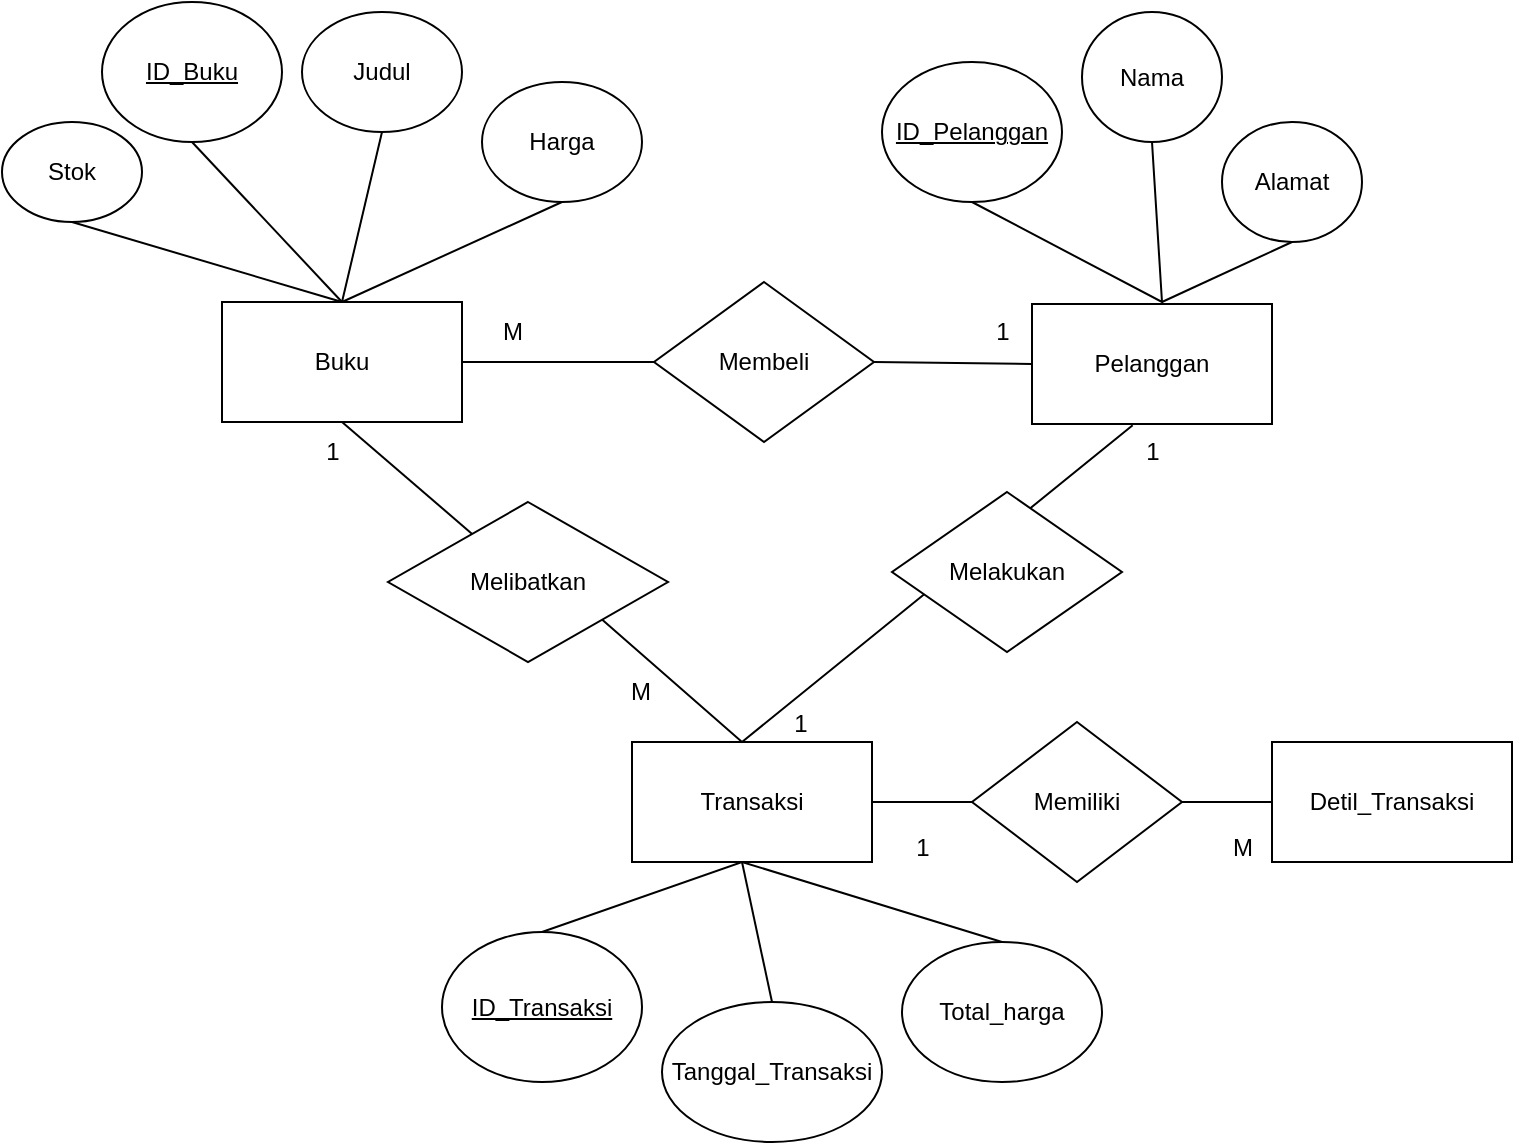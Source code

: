 <mxfile version="28.1.1">
  <diagram id="C5RBs43oDa-KdzZeNtuy" name="Page-1">
    <mxGraphModel dx="983" dy="623" grid="1" gridSize="10" guides="1" tooltips="1" connect="1" arrows="1" fold="1" page="1" pageScale="1" pageWidth="827" pageHeight="1169" math="0" shadow="0">
      <root>
        <mxCell id="WIyWlLk6GJQsqaUBKTNV-0" />
        <mxCell id="WIyWlLk6GJQsqaUBKTNV-1" parent="WIyWlLk6GJQsqaUBKTNV-0" />
        <mxCell id="pGbg7hWqUZnOtccUL1e5-40" value="" style="endArrow=none;html=1;rounded=0;exitX=1;exitY=0.5;exitDx=0;exitDy=0;entryX=0;entryY=0.5;entryDx=0;entryDy=0;" edge="1" parent="WIyWlLk6GJQsqaUBKTNV-1" source="pGbg7hWqUZnOtccUL1e5-20" target="pGbg7hWqUZnOtccUL1e5-34">
          <mxGeometry width="50" height="50" relative="1" as="geometry">
            <mxPoint x="390" y="320" as="sourcePoint" />
            <mxPoint x="440" y="270" as="targetPoint" />
          </mxGeometry>
        </mxCell>
        <mxCell id="pGbg7hWqUZnOtccUL1e5-0" value="Buku" style="rounded=0;whiteSpace=wrap;html=1;" vertex="1" parent="WIyWlLk6GJQsqaUBKTNV-1">
          <mxGeometry x="110" y="190" width="120" height="60" as="geometry" />
        </mxCell>
        <mxCell id="pGbg7hWqUZnOtccUL1e5-1" value="&lt;u&gt;ID_Buku&lt;/u&gt;" style="ellipse;whiteSpace=wrap;html=1;" vertex="1" parent="WIyWlLk6GJQsqaUBKTNV-1">
          <mxGeometry x="50" y="40" width="90" height="70" as="geometry" />
        </mxCell>
        <mxCell id="pGbg7hWqUZnOtccUL1e5-3" value="Judul" style="ellipse;whiteSpace=wrap;html=1;" vertex="1" parent="WIyWlLk6GJQsqaUBKTNV-1">
          <mxGeometry x="150" y="45" width="80" height="60" as="geometry" />
        </mxCell>
        <mxCell id="pGbg7hWqUZnOtccUL1e5-4" value="Harga" style="ellipse;whiteSpace=wrap;html=1;" vertex="1" parent="WIyWlLk6GJQsqaUBKTNV-1">
          <mxGeometry x="240" y="80" width="80" height="60" as="geometry" />
        </mxCell>
        <mxCell id="pGbg7hWqUZnOtccUL1e5-5" value="Stok" style="ellipse;whiteSpace=wrap;html=1;" vertex="1" parent="WIyWlLk6GJQsqaUBKTNV-1">
          <mxGeometry y="100" width="70" height="50" as="geometry" />
        </mxCell>
        <mxCell id="pGbg7hWqUZnOtccUL1e5-7" value="" style="endArrow=none;html=1;rounded=0;exitX=0.5;exitY=0;exitDx=0;exitDy=0;entryX=0.5;entryY=1;entryDx=0;entryDy=0;" edge="1" parent="WIyWlLk6GJQsqaUBKTNV-1" source="pGbg7hWqUZnOtccUL1e5-0" target="pGbg7hWqUZnOtccUL1e5-4">
          <mxGeometry width="50" height="50" relative="1" as="geometry">
            <mxPoint x="380" y="290" as="sourcePoint" />
            <mxPoint x="430" y="240" as="targetPoint" />
          </mxGeometry>
        </mxCell>
        <mxCell id="pGbg7hWqUZnOtccUL1e5-8" value="" style="endArrow=none;html=1;rounded=0;exitX=0.5;exitY=0;exitDx=0;exitDy=0;entryX=0.5;entryY=1;entryDx=0;entryDy=0;" edge="1" parent="WIyWlLk6GJQsqaUBKTNV-1" source="pGbg7hWqUZnOtccUL1e5-0" target="pGbg7hWqUZnOtccUL1e5-3">
          <mxGeometry width="50" height="50" relative="1" as="geometry">
            <mxPoint x="380" y="290" as="sourcePoint" />
            <mxPoint x="430" y="240" as="targetPoint" />
          </mxGeometry>
        </mxCell>
        <mxCell id="pGbg7hWqUZnOtccUL1e5-9" value="" style="endArrow=none;html=1;rounded=0;exitX=0.5;exitY=0;exitDx=0;exitDy=0;entryX=0.5;entryY=1;entryDx=0;entryDy=0;" edge="1" parent="WIyWlLk6GJQsqaUBKTNV-1" source="pGbg7hWqUZnOtccUL1e5-0" target="pGbg7hWqUZnOtccUL1e5-1">
          <mxGeometry width="50" height="50" relative="1" as="geometry">
            <mxPoint x="380" y="290" as="sourcePoint" />
            <mxPoint x="430" y="240" as="targetPoint" />
          </mxGeometry>
        </mxCell>
        <mxCell id="pGbg7hWqUZnOtccUL1e5-10" value="" style="endArrow=none;html=1;rounded=0;exitX=0.5;exitY=1;exitDx=0;exitDy=0;entryX=0.5;entryY=0;entryDx=0;entryDy=0;" edge="1" parent="WIyWlLk6GJQsqaUBKTNV-1" source="pGbg7hWqUZnOtccUL1e5-5" target="pGbg7hWqUZnOtccUL1e5-0">
          <mxGeometry width="50" height="50" relative="1" as="geometry">
            <mxPoint x="380" y="290" as="sourcePoint" />
            <mxPoint x="430" y="240" as="targetPoint" />
            <Array as="points" />
          </mxGeometry>
        </mxCell>
        <mxCell id="pGbg7hWqUZnOtccUL1e5-11" value="Pelanggan" style="rounded=0;whiteSpace=wrap;html=1;" vertex="1" parent="WIyWlLk6GJQsqaUBKTNV-1">
          <mxGeometry x="515" y="191" width="120" height="60" as="geometry" />
        </mxCell>
        <mxCell id="pGbg7hWqUZnOtccUL1e5-12" value="&lt;u&gt;ID_Pelanggan&lt;/u&gt;" style="ellipse;whiteSpace=wrap;html=1;" vertex="1" parent="WIyWlLk6GJQsqaUBKTNV-1">
          <mxGeometry x="440" y="70" width="90" height="70" as="geometry" />
        </mxCell>
        <mxCell id="pGbg7hWqUZnOtccUL1e5-13" value="Nama" style="ellipse;whiteSpace=wrap;html=1;" vertex="1" parent="WIyWlLk6GJQsqaUBKTNV-1">
          <mxGeometry x="540" y="45" width="70" height="65" as="geometry" />
        </mxCell>
        <mxCell id="pGbg7hWqUZnOtccUL1e5-14" value="Alamat" style="ellipse;whiteSpace=wrap;html=1;" vertex="1" parent="WIyWlLk6GJQsqaUBKTNV-1">
          <mxGeometry x="610" y="100" width="70" height="60" as="geometry" />
        </mxCell>
        <mxCell id="pGbg7hWqUZnOtccUL1e5-15" value="" style="endArrow=none;html=1;rounded=0;entryX=0.5;entryY=1;entryDx=0;entryDy=0;exitX=0.5;exitY=1;exitDx=0;exitDy=0;" edge="1" parent="WIyWlLk6GJQsqaUBKTNV-1" source="pGbg7hWqUZnOtccUL1e5-12" target="pGbg7hWqUZnOtccUL1e5-13">
          <mxGeometry width="50" height="50" relative="1" as="geometry">
            <mxPoint x="380" y="290" as="sourcePoint" />
            <mxPoint x="430" y="240" as="targetPoint" />
            <Array as="points">
              <mxPoint x="580" y="190" />
            </Array>
          </mxGeometry>
        </mxCell>
        <mxCell id="pGbg7hWqUZnOtccUL1e5-16" value="" style="endArrow=none;html=1;rounded=0;entryX=0.5;entryY=1;entryDx=0;entryDy=0;" edge="1" parent="WIyWlLk6GJQsqaUBKTNV-1" target="pGbg7hWqUZnOtccUL1e5-14">
          <mxGeometry width="50" height="50" relative="1" as="geometry">
            <mxPoint x="580" y="190" as="sourcePoint" />
            <mxPoint x="430" y="240" as="targetPoint" />
          </mxGeometry>
        </mxCell>
        <mxCell id="pGbg7hWqUZnOtccUL1e5-17" value="Membeli" style="rhombus;whiteSpace=wrap;html=1;" vertex="1" parent="WIyWlLk6GJQsqaUBKTNV-1">
          <mxGeometry x="326" y="180" width="110" height="80" as="geometry" />
        </mxCell>
        <mxCell id="pGbg7hWqUZnOtccUL1e5-18" value="" style="endArrow=none;html=1;rounded=0;exitX=1;exitY=0.5;exitDx=0;exitDy=0;entryX=0;entryY=0.5;entryDx=0;entryDy=0;" edge="1" parent="WIyWlLk6GJQsqaUBKTNV-1" source="pGbg7hWqUZnOtccUL1e5-0" target="pGbg7hWqUZnOtccUL1e5-17">
          <mxGeometry width="50" height="50" relative="1" as="geometry">
            <mxPoint x="380" y="290" as="sourcePoint" />
            <mxPoint x="430" y="240" as="targetPoint" />
          </mxGeometry>
        </mxCell>
        <mxCell id="pGbg7hWqUZnOtccUL1e5-19" value="" style="endArrow=none;html=1;rounded=0;entryX=0;entryY=0.5;entryDx=0;entryDy=0;exitX=1;exitY=0.5;exitDx=0;exitDy=0;" edge="1" parent="WIyWlLk6GJQsqaUBKTNV-1" source="pGbg7hWqUZnOtccUL1e5-17" target="pGbg7hWqUZnOtccUL1e5-11">
          <mxGeometry width="50" height="50" relative="1" as="geometry">
            <mxPoint x="380" y="290" as="sourcePoint" />
            <mxPoint x="430" y="240" as="targetPoint" />
          </mxGeometry>
        </mxCell>
        <mxCell id="pGbg7hWqUZnOtccUL1e5-20" value="Transaksi" style="rounded=0;whiteSpace=wrap;html=1;" vertex="1" parent="WIyWlLk6GJQsqaUBKTNV-1">
          <mxGeometry x="315" y="410" width="120" height="60" as="geometry" />
        </mxCell>
        <mxCell id="pGbg7hWqUZnOtccUL1e5-21" value="&lt;u&gt;ID_Transaksi&lt;/u&gt;" style="ellipse;whiteSpace=wrap;html=1;" vertex="1" parent="WIyWlLk6GJQsqaUBKTNV-1">
          <mxGeometry x="220" y="505" width="100" height="75" as="geometry" />
        </mxCell>
        <mxCell id="pGbg7hWqUZnOtccUL1e5-22" value="Tanggal_Transaksi" style="ellipse;whiteSpace=wrap;html=1;" vertex="1" parent="WIyWlLk6GJQsqaUBKTNV-1">
          <mxGeometry x="330" y="540" width="110" height="70" as="geometry" />
        </mxCell>
        <mxCell id="pGbg7hWqUZnOtccUL1e5-23" value="Total_harga" style="ellipse;whiteSpace=wrap;html=1;" vertex="1" parent="WIyWlLk6GJQsqaUBKTNV-1">
          <mxGeometry x="450" y="510" width="100" height="70" as="geometry" />
        </mxCell>
        <mxCell id="pGbg7hWqUZnOtccUL1e5-24" value="" style="endArrow=none;html=1;rounded=0;exitX=0.5;exitY=0;exitDx=0;exitDy=0;entryX=0.5;entryY=0;entryDx=0;entryDy=0;" edge="1" parent="WIyWlLk6GJQsqaUBKTNV-1" source="pGbg7hWqUZnOtccUL1e5-21" target="pGbg7hWqUZnOtccUL1e5-23">
          <mxGeometry width="50" height="50" relative="1" as="geometry">
            <mxPoint x="380" y="410" as="sourcePoint" />
            <mxPoint x="430" y="360" as="targetPoint" />
            <Array as="points">
              <mxPoint x="370" y="470" />
            </Array>
          </mxGeometry>
        </mxCell>
        <mxCell id="pGbg7hWqUZnOtccUL1e5-25" value="" style="endArrow=none;html=1;rounded=0;entryX=0.5;entryY=0;entryDx=0;entryDy=0;" edge="1" parent="WIyWlLk6GJQsqaUBKTNV-1" target="pGbg7hWqUZnOtccUL1e5-22">
          <mxGeometry width="50" height="50" relative="1" as="geometry">
            <mxPoint x="370" y="470" as="sourcePoint" />
            <mxPoint x="430" y="360" as="targetPoint" />
          </mxGeometry>
        </mxCell>
        <mxCell id="pGbg7hWqUZnOtccUL1e5-26" value="" style="endArrow=none;html=1;rounded=0;entryX=0.178;entryY=0.053;entryDx=0;entryDy=0;exitX=1;exitY=1;exitDx=0;exitDy=0;entryPerimeter=0;" edge="1" parent="WIyWlLk6GJQsqaUBKTNV-1" source="pGbg7hWqUZnOtccUL1e5-30" target="pGbg7hWqUZnOtccUL1e5-41">
          <mxGeometry width="50" height="50" relative="1" as="geometry">
            <mxPoint x="383" y="400" as="sourcePoint" />
            <mxPoint x="575" y="245.0" as="targetPoint" />
            <Array as="points">
              <mxPoint x="290" y="340" />
              <mxPoint x="370" y="410" />
            </Array>
          </mxGeometry>
        </mxCell>
        <mxCell id="pGbg7hWqUZnOtccUL1e5-27" value="1" style="text;html=1;align=center;verticalAlign=middle;resizable=0;points=[];autosize=1;strokeColor=none;fillColor=none;" vertex="1" parent="WIyWlLk6GJQsqaUBKTNV-1">
          <mxGeometry x="485" y="190" width="30" height="30" as="geometry" />
        </mxCell>
        <mxCell id="pGbg7hWqUZnOtccUL1e5-28" value="1" style="text;html=1;align=center;verticalAlign=middle;resizable=0;points=[];autosize=1;strokeColor=none;fillColor=none;" vertex="1" parent="WIyWlLk6GJQsqaUBKTNV-1">
          <mxGeometry x="150" y="250" width="30" height="30" as="geometry" />
        </mxCell>
        <mxCell id="pGbg7hWqUZnOtccUL1e5-29" value="1" style="text;html=1;align=center;verticalAlign=middle;resizable=0;points=[];autosize=1;strokeColor=none;fillColor=none;" vertex="1" parent="WIyWlLk6GJQsqaUBKTNV-1">
          <mxGeometry x="384" y="386" width="30" height="30" as="geometry" />
        </mxCell>
        <mxCell id="pGbg7hWqUZnOtccUL1e5-30" value="Melibatkan" style="rhombus;whiteSpace=wrap;html=1;" vertex="1" parent="WIyWlLk6GJQsqaUBKTNV-1">
          <mxGeometry x="193" y="290" width="140" height="80" as="geometry" />
        </mxCell>
        <mxCell id="pGbg7hWqUZnOtccUL1e5-31" value="" style="endArrow=none;html=1;rounded=0;exitX=0.5;exitY=1;exitDx=0;exitDy=0;" edge="1" parent="WIyWlLk6GJQsqaUBKTNV-1" source="pGbg7hWqUZnOtccUL1e5-0" target="pGbg7hWqUZnOtccUL1e5-30">
          <mxGeometry width="50" height="50" relative="1" as="geometry">
            <mxPoint x="280" y="320" as="sourcePoint" />
            <mxPoint x="330" y="270" as="targetPoint" />
          </mxGeometry>
        </mxCell>
        <mxCell id="pGbg7hWqUZnOtccUL1e5-32" value="M" style="text;html=1;align=center;verticalAlign=middle;resizable=0;points=[];autosize=1;strokeColor=none;fillColor=none;" vertex="1" parent="WIyWlLk6GJQsqaUBKTNV-1">
          <mxGeometry x="304" y="370" width="30" height="30" as="geometry" />
        </mxCell>
        <mxCell id="pGbg7hWqUZnOtccUL1e5-33" value="M" style="text;html=1;align=center;verticalAlign=middle;resizable=0;points=[];autosize=1;strokeColor=none;fillColor=none;" vertex="1" parent="WIyWlLk6GJQsqaUBKTNV-1">
          <mxGeometry x="240" y="190" width="30" height="30" as="geometry" />
        </mxCell>
        <mxCell id="pGbg7hWqUZnOtccUL1e5-34" value="Detil_Transaksi" style="rounded=0;whiteSpace=wrap;html=1;" vertex="1" parent="WIyWlLk6GJQsqaUBKTNV-1">
          <mxGeometry x="635" y="410" width="120" height="60" as="geometry" />
        </mxCell>
        <mxCell id="pGbg7hWqUZnOtccUL1e5-35" value="Memiliki" style="rhombus;whiteSpace=wrap;html=1;" vertex="1" parent="WIyWlLk6GJQsqaUBKTNV-1">
          <mxGeometry x="485" y="400" width="105" height="80" as="geometry" />
        </mxCell>
        <mxCell id="pGbg7hWqUZnOtccUL1e5-37" value="Melakukan" style="rhombus;whiteSpace=wrap;html=1;" vertex="1" parent="WIyWlLk6GJQsqaUBKTNV-1">
          <mxGeometry x="445" y="285" width="115" height="80" as="geometry" />
        </mxCell>
        <mxCell id="pGbg7hWqUZnOtccUL1e5-41" value="1" style="text;html=1;align=center;verticalAlign=middle;resizable=0;points=[];autosize=1;strokeColor=none;fillColor=none;" vertex="1" parent="WIyWlLk6GJQsqaUBKTNV-1">
          <mxGeometry x="560" y="250" width="30" height="30" as="geometry" />
        </mxCell>
        <mxCell id="pGbg7hWqUZnOtccUL1e5-42" value="M" style="text;html=1;align=center;verticalAlign=middle;resizable=0;points=[];autosize=1;strokeColor=none;fillColor=none;" vertex="1" parent="WIyWlLk6GJQsqaUBKTNV-1">
          <mxGeometry x="605" y="448" width="30" height="30" as="geometry" />
        </mxCell>
        <mxCell id="pGbg7hWqUZnOtccUL1e5-43" value="1" style="text;html=1;align=center;verticalAlign=middle;resizable=0;points=[];autosize=1;strokeColor=none;fillColor=none;" vertex="1" parent="WIyWlLk6GJQsqaUBKTNV-1">
          <mxGeometry x="445" y="448" width="30" height="30" as="geometry" />
        </mxCell>
      </root>
    </mxGraphModel>
  </diagram>
</mxfile>

